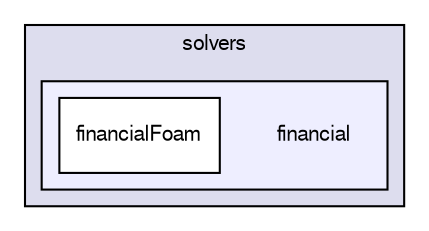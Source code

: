 digraph "applications/solvers/financial" {
  bgcolor=transparent;
  compound=true
  node [ fontsize="10", fontname="FreeSans"];
  edge [ labelfontsize="10", labelfontname="FreeSans"];
  subgraph clusterdir_fdd174abb8ada244b49e98779c87ac3c {
    graph [ bgcolor="#ddddee", pencolor="black", label="solvers" fontname="FreeSans", fontsize="10", URL="dir_fdd174abb8ada244b49e98779c87ac3c.html"]
  subgraph clusterdir_0f15bfe3247741cfcc815fabfe093dba {
    graph [ bgcolor="#eeeeff", pencolor="black", label="" URL="dir_0f15bfe3247741cfcc815fabfe093dba.html"];
    dir_0f15bfe3247741cfcc815fabfe093dba [shape=plaintext label="financial"];
    dir_d5395cd36be7b208a8732441aba5a3ea [shape=box label="financialFoam" color="black" fillcolor="white" style="filled" URL="dir_d5395cd36be7b208a8732441aba5a3ea.html"];
  }
  }
}
